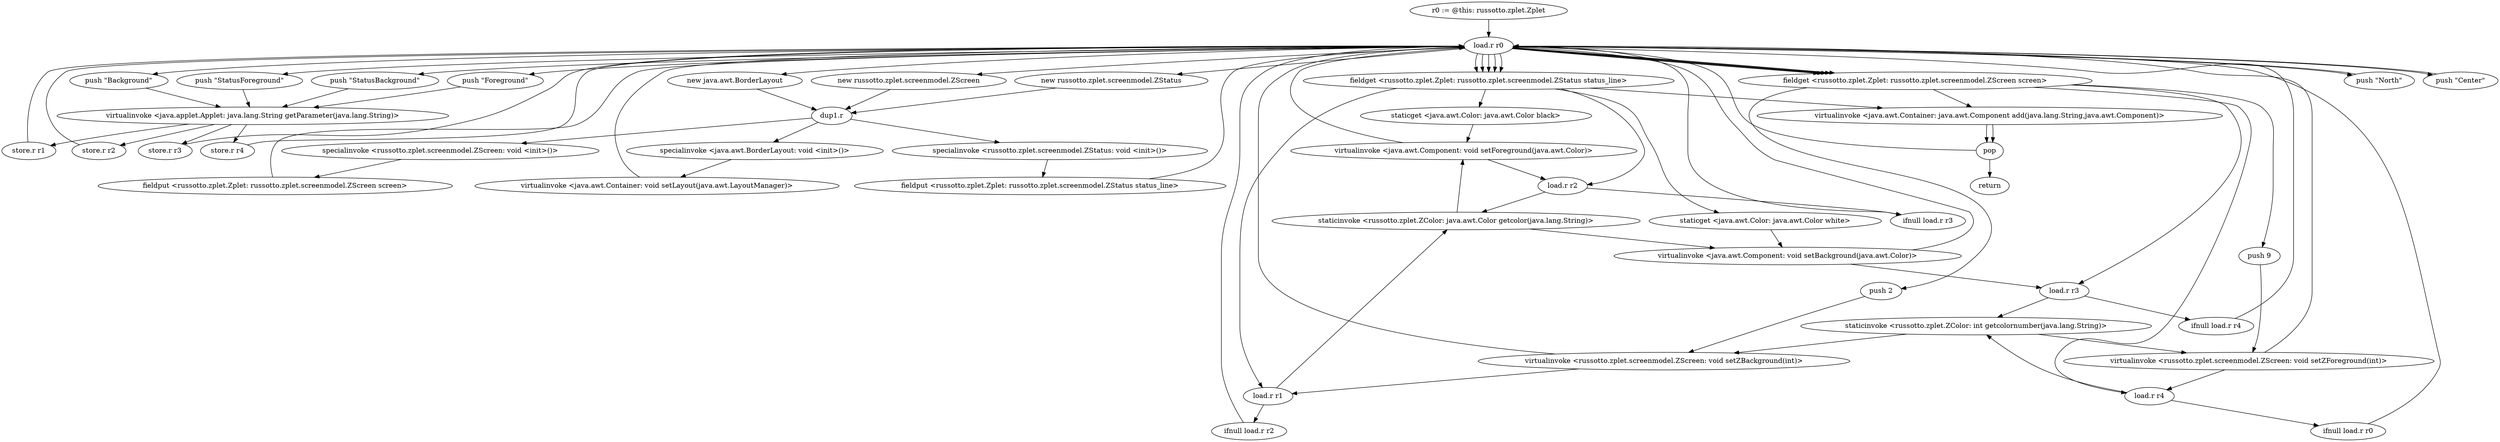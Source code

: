 digraph "" {
    "r0 := @this: russotto.zplet.Zplet"
    "load.r r0"
    "r0 := @this: russotto.zplet.Zplet"->"load.r r0";
    "push \"StatusForeground\""
    "load.r r0"->"push \"StatusForeground\"";
    "virtualinvoke <java.applet.Applet: java.lang.String getParameter(java.lang.String)>"
    "push \"StatusForeground\""->"virtualinvoke <java.applet.Applet: java.lang.String getParameter(java.lang.String)>";
    "store.r r1"
    "virtualinvoke <java.applet.Applet: java.lang.String getParameter(java.lang.String)>"->"store.r r1";
    "store.r r1"->"load.r r0";
    "push \"StatusBackground\""
    "load.r r0"->"push \"StatusBackground\"";
    "push \"StatusBackground\""->"virtualinvoke <java.applet.Applet: java.lang.String getParameter(java.lang.String)>";
    "store.r r2"
    "virtualinvoke <java.applet.Applet: java.lang.String getParameter(java.lang.String)>"->"store.r r2";
    "store.r r2"->"load.r r0";
    "push \"Foreground\""
    "load.r r0"->"push \"Foreground\"";
    "push \"Foreground\""->"virtualinvoke <java.applet.Applet: java.lang.String getParameter(java.lang.String)>";
    "store.r r3"
    "virtualinvoke <java.applet.Applet: java.lang.String getParameter(java.lang.String)>"->"store.r r3";
    "store.r r3"->"load.r r0";
    "push \"Background\""
    "load.r r0"->"push \"Background\"";
    "push \"Background\""->"virtualinvoke <java.applet.Applet: java.lang.String getParameter(java.lang.String)>";
    "store.r r4"
    "virtualinvoke <java.applet.Applet: java.lang.String getParameter(java.lang.String)>"->"store.r r4";
    "store.r r4"->"load.r r0";
    "new java.awt.BorderLayout"
    "load.r r0"->"new java.awt.BorderLayout";
    "dup1.r"
    "new java.awt.BorderLayout"->"dup1.r";
    "specialinvoke <java.awt.BorderLayout: void <init>()>"
    "dup1.r"->"specialinvoke <java.awt.BorderLayout: void <init>()>";
    "virtualinvoke <java.awt.Container: void setLayout(java.awt.LayoutManager)>"
    "specialinvoke <java.awt.BorderLayout: void <init>()>"->"virtualinvoke <java.awt.Container: void setLayout(java.awt.LayoutManager)>";
    "virtualinvoke <java.awt.Container: void setLayout(java.awt.LayoutManager)>"->"load.r r0";
    "new russotto.zplet.screenmodel.ZScreen"
    "load.r r0"->"new russotto.zplet.screenmodel.ZScreen";
    "new russotto.zplet.screenmodel.ZScreen"->"dup1.r";
    "specialinvoke <russotto.zplet.screenmodel.ZScreen: void <init>()>"
    "dup1.r"->"specialinvoke <russotto.zplet.screenmodel.ZScreen: void <init>()>";
    "fieldput <russotto.zplet.Zplet: russotto.zplet.screenmodel.ZScreen screen>"
    "specialinvoke <russotto.zplet.screenmodel.ZScreen: void <init>()>"->"fieldput <russotto.zplet.Zplet: russotto.zplet.screenmodel.ZScreen screen>";
    "fieldput <russotto.zplet.Zplet: russotto.zplet.screenmodel.ZScreen screen>"->"load.r r0";
    "new russotto.zplet.screenmodel.ZStatus"
    "load.r r0"->"new russotto.zplet.screenmodel.ZStatus";
    "new russotto.zplet.screenmodel.ZStatus"->"dup1.r";
    "specialinvoke <russotto.zplet.screenmodel.ZStatus: void <init>()>"
    "dup1.r"->"specialinvoke <russotto.zplet.screenmodel.ZStatus: void <init>()>";
    "fieldput <russotto.zplet.Zplet: russotto.zplet.screenmodel.ZStatus status_line>"
    "specialinvoke <russotto.zplet.screenmodel.ZStatus: void <init>()>"->"fieldput <russotto.zplet.Zplet: russotto.zplet.screenmodel.ZStatus status_line>";
    "fieldput <russotto.zplet.Zplet: russotto.zplet.screenmodel.ZStatus status_line>"->"load.r r0";
    "fieldget <russotto.zplet.Zplet: russotto.zplet.screenmodel.ZStatus status_line>"
    "load.r r0"->"fieldget <russotto.zplet.Zplet: russotto.zplet.screenmodel.ZStatus status_line>";
    "staticget <java.awt.Color: java.awt.Color black>"
    "fieldget <russotto.zplet.Zplet: russotto.zplet.screenmodel.ZStatus status_line>"->"staticget <java.awt.Color: java.awt.Color black>";
    "virtualinvoke <java.awt.Component: void setForeground(java.awt.Color)>"
    "staticget <java.awt.Color: java.awt.Color black>"->"virtualinvoke <java.awt.Component: void setForeground(java.awt.Color)>";
    "virtualinvoke <java.awt.Component: void setForeground(java.awt.Color)>"->"load.r r0";
    "load.r r0"->"fieldget <russotto.zplet.Zplet: russotto.zplet.screenmodel.ZStatus status_line>";
    "staticget <java.awt.Color: java.awt.Color white>"
    "fieldget <russotto.zplet.Zplet: russotto.zplet.screenmodel.ZStatus status_line>"->"staticget <java.awt.Color: java.awt.Color white>";
    "virtualinvoke <java.awt.Component: void setBackground(java.awt.Color)>"
    "staticget <java.awt.Color: java.awt.Color white>"->"virtualinvoke <java.awt.Component: void setBackground(java.awt.Color)>";
    "virtualinvoke <java.awt.Component: void setBackground(java.awt.Color)>"->"load.r r0";
    "fieldget <russotto.zplet.Zplet: russotto.zplet.screenmodel.ZScreen screen>"
    "load.r r0"->"fieldget <russotto.zplet.Zplet: russotto.zplet.screenmodel.ZScreen screen>";
    "push 9"
    "fieldget <russotto.zplet.Zplet: russotto.zplet.screenmodel.ZScreen screen>"->"push 9";
    "virtualinvoke <russotto.zplet.screenmodel.ZScreen: void setZForeground(int)>"
    "push 9"->"virtualinvoke <russotto.zplet.screenmodel.ZScreen: void setZForeground(int)>";
    "virtualinvoke <russotto.zplet.screenmodel.ZScreen: void setZForeground(int)>"->"load.r r0";
    "load.r r0"->"fieldget <russotto.zplet.Zplet: russotto.zplet.screenmodel.ZScreen screen>";
    "push 2"
    "fieldget <russotto.zplet.Zplet: russotto.zplet.screenmodel.ZScreen screen>"->"push 2";
    "virtualinvoke <russotto.zplet.screenmodel.ZScreen: void setZBackground(int)>"
    "push 2"->"virtualinvoke <russotto.zplet.screenmodel.ZScreen: void setZBackground(int)>";
    "load.r r1"
    "virtualinvoke <russotto.zplet.screenmodel.ZScreen: void setZBackground(int)>"->"load.r r1";
    "ifnull load.r r2"
    "load.r r1"->"ifnull load.r r2";
    "ifnull load.r r2"->"load.r r0";
    "load.r r0"->"fieldget <russotto.zplet.Zplet: russotto.zplet.screenmodel.ZStatus status_line>";
    "fieldget <russotto.zplet.Zplet: russotto.zplet.screenmodel.ZStatus status_line>"->"load.r r1";
    "staticinvoke <russotto.zplet.ZColor: java.awt.Color getcolor(java.lang.String)>"
    "load.r r1"->"staticinvoke <russotto.zplet.ZColor: java.awt.Color getcolor(java.lang.String)>";
    "staticinvoke <russotto.zplet.ZColor: java.awt.Color getcolor(java.lang.String)>"->"virtualinvoke <java.awt.Component: void setForeground(java.awt.Color)>";
    "load.r r2"
    "virtualinvoke <java.awt.Component: void setForeground(java.awt.Color)>"->"load.r r2";
    "ifnull load.r r3"
    "load.r r2"->"ifnull load.r r3";
    "ifnull load.r r3"->"load.r r0";
    "load.r r0"->"fieldget <russotto.zplet.Zplet: russotto.zplet.screenmodel.ZStatus status_line>";
    "fieldget <russotto.zplet.Zplet: russotto.zplet.screenmodel.ZStatus status_line>"->"load.r r2";
    "load.r r2"->"staticinvoke <russotto.zplet.ZColor: java.awt.Color getcolor(java.lang.String)>";
    "staticinvoke <russotto.zplet.ZColor: java.awt.Color getcolor(java.lang.String)>"->"virtualinvoke <java.awt.Component: void setBackground(java.awt.Color)>";
    "load.r r3"
    "virtualinvoke <java.awt.Component: void setBackground(java.awt.Color)>"->"load.r r3";
    "ifnull load.r r4"
    "load.r r3"->"ifnull load.r r4";
    "ifnull load.r r4"->"load.r r0";
    "load.r r0"->"fieldget <russotto.zplet.Zplet: russotto.zplet.screenmodel.ZScreen screen>";
    "fieldget <russotto.zplet.Zplet: russotto.zplet.screenmodel.ZScreen screen>"->"load.r r3";
    "staticinvoke <russotto.zplet.ZColor: int getcolornumber(java.lang.String)>"
    "load.r r3"->"staticinvoke <russotto.zplet.ZColor: int getcolornumber(java.lang.String)>";
    "staticinvoke <russotto.zplet.ZColor: int getcolornumber(java.lang.String)>"->"virtualinvoke <russotto.zplet.screenmodel.ZScreen: void setZForeground(int)>";
    "load.r r4"
    "virtualinvoke <russotto.zplet.screenmodel.ZScreen: void setZForeground(int)>"->"load.r r4";
    "ifnull load.r r0"
    "load.r r4"->"ifnull load.r r0";
    "ifnull load.r r0"->"load.r r0";
    "load.r r0"->"fieldget <russotto.zplet.Zplet: russotto.zplet.screenmodel.ZScreen screen>";
    "fieldget <russotto.zplet.Zplet: russotto.zplet.screenmodel.ZScreen screen>"->"load.r r4";
    "load.r r4"->"staticinvoke <russotto.zplet.ZColor: int getcolornumber(java.lang.String)>";
    "staticinvoke <russotto.zplet.ZColor: int getcolornumber(java.lang.String)>"->"virtualinvoke <russotto.zplet.screenmodel.ZScreen: void setZBackground(int)>";
    "virtualinvoke <russotto.zplet.screenmodel.ZScreen: void setZBackground(int)>"->"load.r r0";
    "push \"North\""
    "load.r r0"->"push \"North\"";
    "push \"North\""->"load.r r0";
    "load.r r0"->"fieldget <russotto.zplet.Zplet: russotto.zplet.screenmodel.ZStatus status_line>";
    "virtualinvoke <java.awt.Container: java.awt.Component add(java.lang.String,java.awt.Component)>"
    "fieldget <russotto.zplet.Zplet: russotto.zplet.screenmodel.ZStatus status_line>"->"virtualinvoke <java.awt.Container: java.awt.Component add(java.lang.String,java.awt.Component)>";
    "pop"
    "virtualinvoke <java.awt.Container: java.awt.Component add(java.lang.String,java.awt.Component)>"->"pop";
    "pop"->"load.r r0";
    "push \"Center\""
    "load.r r0"->"push \"Center\"";
    "push \"Center\""->"load.r r0";
    "load.r r0"->"fieldget <russotto.zplet.Zplet: russotto.zplet.screenmodel.ZScreen screen>";
    "fieldget <russotto.zplet.Zplet: russotto.zplet.screenmodel.ZScreen screen>"->"virtualinvoke <java.awt.Container: java.awt.Component add(java.lang.String,java.awt.Component)>";
    "virtualinvoke <java.awt.Container: java.awt.Component add(java.lang.String,java.awt.Component)>"->"pop";
    "return"
    "pop"->"return";
}
